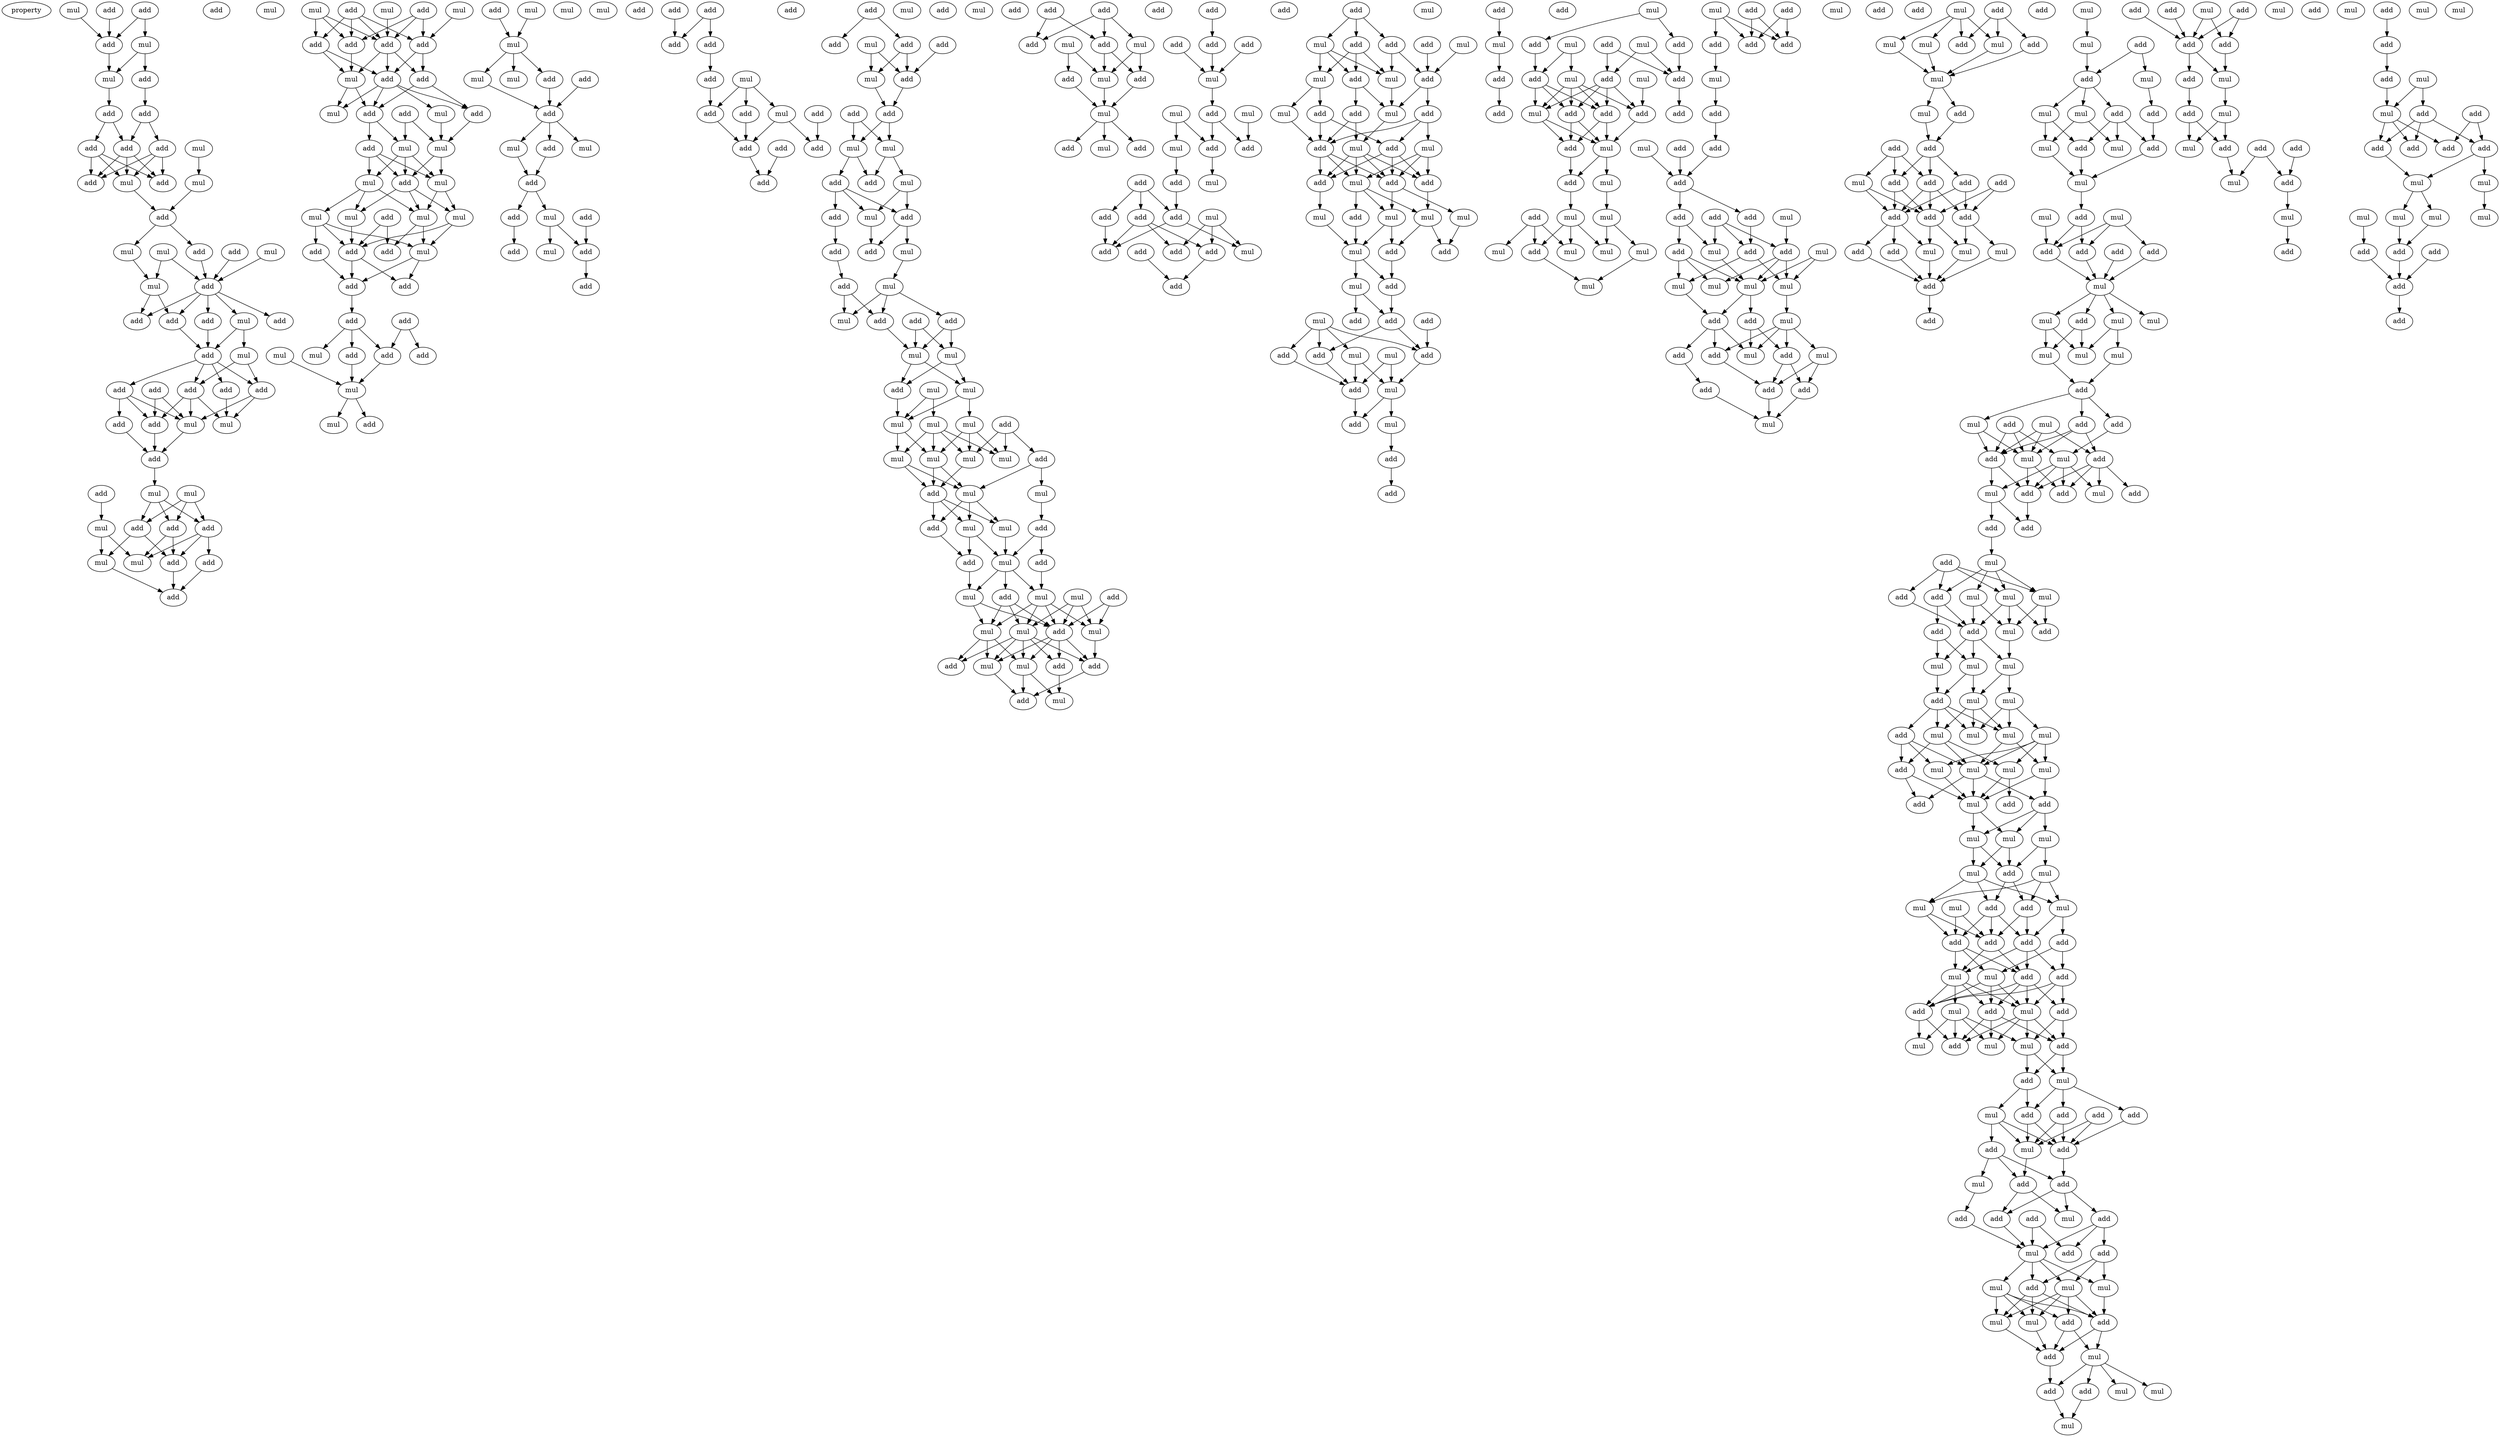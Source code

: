 digraph {
    node [fontcolor=black]
    property [mul=2,lf=1.7]
    0 [ label = add ];
    1 [ label = mul ];
    2 [ label = add ];
    3 [ label = add ];
    4 [ label = add ];
    5 [ label = mul ];
    6 [ label = add ];
    7 [ label = mul ];
    8 [ label = add ];
    9 [ label = add ];
    10 [ label = add ];
    11 [ label = add ];
    12 [ label = add ];
    13 [ label = mul ];
    14 [ label = mul ];
    15 [ label = add ];
    16 [ label = add ];
    17 [ label = mul ];
    18 [ label = mul ];
    19 [ label = add ];
    20 [ label = mul ];
    21 [ label = add ];
    22 [ label = add ];
    23 [ label = mul ];
    24 [ label = mul ];
    25 [ label = add ];
    26 [ label = mul ];
    27 [ label = add ];
    28 [ label = add ];
    29 [ label = add ];
    30 [ label = mul ];
    31 [ label = add ];
    32 [ label = mul ];
    33 [ label = add ];
    34 [ label = add ];
    35 [ label = add ];
    36 [ label = add ];
    37 [ label = add ];
    38 [ label = add ];
    39 [ label = add ];
    40 [ label = mul ];
    41 [ label = add ];
    42 [ label = mul ];
    43 [ label = add ];
    44 [ label = mul ];
    45 [ label = mul ];
    46 [ label = add ];
    47 [ label = add ];
    48 [ label = add ];
    49 [ label = add ];
    50 [ label = mul ];
    51 [ label = mul ];
    52 [ label = add ];
    53 [ label = add ];
    54 [ label = mul ];
    55 [ label = add ];
    56 [ label = add ];
    57 [ label = mul ];
    58 [ label = add ];
    59 [ label = mul ];
    60 [ label = mul ];
    61 [ label = add ];
    62 [ label = add ];
    63 [ label = add ];
    64 [ label = add ];
    65 [ label = add ];
    66 [ label = mul ];
    67 [ label = add ];
    68 [ label = mul ];
    69 [ label = add ];
    70 [ label = add ];
    71 [ label = add ];
    72 [ label = mul ];
    73 [ label = mul ];
    74 [ label = add ];
    75 [ label = mul ];
    76 [ label = mul ];
    77 [ label = add ];
    78 [ label = mul ];
    79 [ label = mul ];
    80 [ label = mul ];
    81 [ label = mul ];
    82 [ label = add ];
    83 [ label = mul ];
    84 [ label = add ];
    85 [ label = mul ];
    86 [ label = add ];
    87 [ label = add ];
    88 [ label = add ];
    89 [ label = add ];
    90 [ label = add ];
    91 [ label = add ];
    92 [ label = add ];
    93 [ label = mul ];
    94 [ label = add ];
    95 [ label = mul ];
    96 [ label = add ];
    97 [ label = mul ];
    98 [ label = mul ];
    99 [ label = add ];
    100 [ label = add ];
    101 [ label = mul ];
    102 [ label = mul ];
    103 [ label = mul ];
    104 [ label = add ];
    105 [ label = mul ];
    106 [ label = mul ];
    107 [ label = add ];
    108 [ label = add ];
    109 [ label = mul ];
    110 [ label = add ];
    111 [ label = mul ];
    112 [ label = add ];
    113 [ label = mul ];
    114 [ label = add ];
    115 [ label = add ];
    116 [ label = add ];
    117 [ label = mul ];
    118 [ label = mul ];
    119 [ label = add ];
    120 [ label = add ];
    121 [ label = add ];
    122 [ label = add ];
    123 [ label = add ];
    124 [ label = add ];
    125 [ label = add ];
    126 [ label = add ];
    127 [ label = add ];
    128 [ label = mul ];
    129 [ label = mul ];
    130 [ label = add ];
    131 [ label = add ];
    132 [ label = add ];
    133 [ label = add ];
    134 [ label = add ];
    135 [ label = add ];
    136 [ label = add ];
    137 [ label = add ];
    138 [ label = add ];
    139 [ label = mul ];
    140 [ label = add ];
    141 [ label = add ];
    142 [ label = mul ];
    143 [ label = add ];
    144 [ label = add ];
    145 [ label = add ];
    146 [ label = mul ];
    147 [ label = mul ];
    148 [ label = add ];
    149 [ label = add ];
    150 [ label = mul ];
    151 [ label = add ];
    152 [ label = mul ];
    153 [ label = add ];
    154 [ label = mul ];
    155 [ label = add ];
    156 [ label = add ];
    157 [ label = add ];
    158 [ label = mul ];
    159 [ label = add ];
    160 [ label = add ];
    161 [ label = mul ];
    162 [ label = add ];
    163 [ label = mul ];
    164 [ label = mul ];
    165 [ label = mul ];
    166 [ label = add ];
    167 [ label = add ];
    168 [ label = mul ];
    169 [ label = mul ];
    170 [ label = mul ];
    171 [ label = mul ];
    172 [ label = add ];
    173 [ label = mul ];
    174 [ label = mul ];
    175 [ label = add ];
    176 [ label = mul ];
    177 [ label = mul ];
    178 [ label = mul ];
    179 [ label = mul ];
    180 [ label = mul ];
    181 [ label = add ];
    182 [ label = mul ];
    183 [ label = add ];
    184 [ label = mul ];
    185 [ label = add ];
    186 [ label = add ];
    187 [ label = add ];
    188 [ label = mul ];
    189 [ label = add ];
    190 [ label = mul ];
    191 [ label = mul ];
    192 [ label = mul ];
    193 [ label = add ];
    194 [ label = mul ];
    195 [ label = mul ];
    196 [ label = mul ];
    197 [ label = add ];
    198 [ label = mul ];
    199 [ label = add ];
    200 [ label = add ];
    201 [ label = add ];
    202 [ label = mul ];
    203 [ label = add ];
    204 [ label = mul ];
    205 [ label = mul ];
    206 [ label = add ];
    207 [ label = add ];
    208 [ label = add ];
    209 [ label = add ];
    210 [ label = mul ];
    211 [ label = add ];
    212 [ label = mul ];
    213 [ label = add ];
    214 [ label = mul ];
    215 [ label = add ];
    216 [ label = mul ];
    217 [ label = add ];
    218 [ label = add ];
    219 [ label = mul ];
    220 [ label = add ];
    221 [ label = add ];
    222 [ label = add ];
    223 [ label = add ];
    224 [ label = add ];
    225 [ label = mul ];
    226 [ label = mul ];
    227 [ label = mul ];
    228 [ label = add ];
    229 [ label = add ];
    230 [ label = add ];
    231 [ label = add ];
    232 [ label = mul ];
    233 [ label = add ];
    234 [ label = add ];
    235 [ label = mul ];
    236 [ label = add ];
    237 [ label = mul ];
    238 [ label = add ];
    239 [ label = add ];
    240 [ label = add ];
    241 [ label = add ];
    242 [ label = add ];
    243 [ label = mul ];
    244 [ label = add ];
    245 [ label = add ];
    246 [ label = add ];
    247 [ label = mul ];
    248 [ label = mul ];
    249 [ label = add ];
    250 [ label = add ];
    251 [ label = add ];
    252 [ label = add ];
    253 [ label = add ];
    254 [ label = mul ];
    255 [ label = mul ];
    256 [ label = mul ];
    257 [ label = mul ];
    258 [ label = add ];
    259 [ label = add ];
    260 [ label = add ];
    261 [ label = mul ];
    262 [ label = add ];
    263 [ label = mul ];
    264 [ label = add ];
    265 [ label = mul ];
    266 [ label = add ];
    267 [ label = add ];
    268 [ label = add ];
    269 [ label = mul ];
    270 [ label = mul ];
    271 [ label = mul ];
    272 [ label = add ];
    273 [ label = mul ];
    274 [ label = mul ];
    275 [ label = add ];
    276 [ label = add ];
    277 [ label = add ];
    278 [ label = mul ];
    279 [ label = add ];
    280 [ label = add ];
    281 [ label = mul ];
    282 [ label = add ];
    283 [ label = mul ];
    284 [ label = add ];
    285 [ label = add ];
    286 [ label = add ];
    287 [ label = mul ];
    288 [ label = add ];
    289 [ label = mul ];
    290 [ label = add ];
    291 [ label = mul ];
    292 [ label = mul ];
    293 [ label = add ];
    294 [ label = add ];
    295 [ label = add ];
    296 [ label = mul ];
    297 [ label = add ];
    298 [ label = add ];
    299 [ label = add ];
    300 [ label = mul ];
    301 [ label = mul ];
    302 [ label = add ];
    303 [ label = mul ];
    304 [ label = add ];
    305 [ label = add ];
    306 [ label = mul ];
    307 [ label = add ];
    308 [ label = add ];
    309 [ label = add ];
    310 [ label = mul ];
    311 [ label = add ];
    312 [ label = add ];
    313 [ label = add ];
    314 [ label = add ];
    315 [ label = mul ];
    316 [ label = mul ];
    317 [ label = add ];
    318 [ label = add ];
    319 [ label = mul ];
    320 [ label = add ];
    321 [ label = mul ];
    322 [ label = mul ];
    323 [ label = mul ];
    324 [ label = mul ];
    325 [ label = mul ];
    326 [ label = add ];
    327 [ label = mul ];
    328 [ label = mul ];
    329 [ label = add ];
    330 [ label = mul ];
    331 [ label = add ];
    332 [ label = add ];
    333 [ label = add ];
    334 [ label = add ];
    335 [ label = mul ];
    336 [ label = add ];
    337 [ label = mul ];
    338 [ label = mul ];
    339 [ label = add ];
    340 [ label = add ];
    341 [ label = add ];
    342 [ label = add ];
    343 [ label = mul ];
    344 [ label = add ];
    345 [ label = add ];
    346 [ label = mul ];
    347 [ label = mul ];
    348 [ label = add ];
    349 [ label = add ];
    350 [ label = add ];
    351 [ label = mul ];
    352 [ label = mul ];
    353 [ label = mul ];
    354 [ label = mul ];
    355 [ label = add ];
    356 [ label = add ];
    357 [ label = mul ];
    358 [ label = add ];
    359 [ label = add ];
    360 [ label = mul ];
    361 [ label = add ];
    362 [ label = mul ];
    363 [ label = add ];
    364 [ label = add ];
    365 [ label = add ];
    366 [ label = mul ];
    367 [ label = add ];
    368 [ label = add ];
    369 [ label = add ];
    370 [ label = mul ];
    371 [ label = mul ];
    372 [ label = add ];
    373 [ label = mul ];
    374 [ label = add ];
    375 [ label = mul ];
    376 [ label = mul ];
    377 [ label = add ];
    378 [ label = mul ];
    379 [ label = add ];
    380 [ label = add ];
    381 [ label = add ];
    382 [ label = add ];
    383 [ label = add ];
    384 [ label = add ];
    385 [ label = add ];
    386 [ label = mul ];
    387 [ label = add ];
    388 [ label = add ];
    389 [ label = add ];
    390 [ label = add ];
    391 [ label = mul ];
    392 [ label = mul ];
    393 [ label = add ];
    394 [ label = mul ];
    395 [ label = add ];
    396 [ label = add ];
    397 [ label = mul ];
    398 [ label = mul ];
    399 [ label = add ];
    400 [ label = add ];
    401 [ label = mul ];
    402 [ label = mul ];
    403 [ label = add ];
    404 [ label = mul ];
    405 [ label = add ];
    406 [ label = mul ];
    407 [ label = add ];
    408 [ label = mul ];
    409 [ label = add ];
    410 [ label = mul ];
    411 [ label = add ];
    412 [ label = mul ];
    413 [ label = mul ];
    414 [ label = add ];
    415 [ label = add ];
    416 [ label = add ];
    417 [ label = add ];
    418 [ label = mul ];
    419 [ label = mul ];
    420 [ label = mul ];
    421 [ label = add ];
    422 [ label = mul ];
    423 [ label = mul ];
    424 [ label = mul ];
    425 [ label = mul ];
    426 [ label = add ];
    427 [ label = add ];
    428 [ label = add ];
    429 [ label = mul ];
    430 [ label = add ];
    431 [ label = mul ];
    432 [ label = add ];
    433 [ label = mul ];
    434 [ label = mul ];
    435 [ label = add ];
    436 [ label = add ];
    437 [ label = add ];
    438 [ label = mul ];
    439 [ label = add ];
    440 [ label = mul ];
    441 [ label = add ];
    442 [ label = add ];
    443 [ label = mul ];
    444 [ label = add ];
    445 [ label = mul ];
    446 [ label = add ];
    447 [ label = add ];
    448 [ label = mul ];
    449 [ label = mul ];
    450 [ label = add ];
    451 [ label = add ];
    452 [ label = mul ];
    453 [ label = add ];
    454 [ label = mul ];
    455 [ label = mul ];
    456 [ label = mul ];
    457 [ label = mul ];
    458 [ label = mul ];
    459 [ label = add ];
    460 [ label = mul ];
    461 [ label = mul ];
    462 [ label = add ];
    463 [ label = mul ];
    464 [ label = mul ];
    465 [ label = mul ];
    466 [ label = mul ];
    467 [ label = mul ];
    468 [ label = mul ];
    469 [ label = add ];
    470 [ label = add ];
    471 [ label = mul ];
    472 [ label = add ];
    473 [ label = add ];
    474 [ label = mul ];
    475 [ label = mul ];
    476 [ label = mul ];
    477 [ label = mul ];
    478 [ label = mul ];
    479 [ label = add ];
    480 [ label = add ];
    481 [ label = add ];
    482 [ label = mul ];
    483 [ label = mul ];
    484 [ label = mul ];
    485 [ label = add ];
    486 [ label = add ];
    487 [ label = add ];
    488 [ label = add ];
    489 [ label = add ];
    490 [ label = mul ];
    491 [ label = mul ];
    492 [ label = add ];
    493 [ label = add ];
    494 [ label = mul ];
    495 [ label = add ];
    496 [ label = add ];
    497 [ label = mul ];
    498 [ label = add ];
    499 [ label = mul ];
    500 [ label = mul ];
    501 [ label = mul ];
    502 [ label = add ];
    503 [ label = add ];
    504 [ label = mul ];
    505 [ label = add ];
    506 [ label = add ];
    507 [ label = add ];
    508 [ label = mul ];
    509 [ label = add ];
    510 [ label = add ];
    511 [ label = mul ];
    512 [ label = add ];
    513 [ label = add ];
    514 [ label = mul ];
    515 [ label = add ];
    516 [ label = mul ];
    517 [ label = add ];
    518 [ label = add ];
    519 [ label = add ];
    520 [ label = add ];
    521 [ label = add ];
    522 [ label = add ];
    523 [ label = mul ];
    524 [ label = mul ];
    525 [ label = mul ];
    526 [ label = add ];
    527 [ label = mul ];
    528 [ label = mul ];
    529 [ label = add ];
    530 [ label = add ];
    531 [ label = mul ];
    532 [ label = mul ];
    533 [ label = add ];
    534 [ label = add ];
    535 [ label = mul ];
    536 [ label = add ];
    537 [ label = mul ];
    538 [ label = mul ];
    539 [ label = add ];
    540 [ label = mul ];
    541 [ label = mul ];
    542 [ label = add ];
    543 [ label = add ];
    544 [ label = add ];
    545 [ label = add ];
    546 [ label = mul ];
    547 [ label = add ];
    548 [ label = add ];
    549 [ label = mul ];
    550 [ label = add ];
    551 [ label = add ];
    552 [ label = mul ];
    553 [ label = add ];
    554 [ label = add ];
    555 [ label = mul ];
    556 [ label = mul ];
    557 [ label = add ];
    558 [ label = add ];
    559 [ label = mul ];
    560 [ label = add ];
    561 [ label = mul ];
    562 [ label = add ];
    563 [ label = add ];
    564 [ label = mul ];
    565 [ label = add ];
    566 [ label = add ];
    567 [ label = mul ];
    568 [ label = add ];
    569 [ label = add ];
    570 [ label = add ];
    571 [ label = add ];
    572 [ label = mul ];
    573 [ label = mul ];
    574 [ label = mul ];
    575 [ label = mul ];
    576 [ label = mul ];
    577 [ label = mul ];
    578 [ label = add ];
    579 [ label = add ];
    580 [ label = add ];
    581 [ label = add ];
    582 [ label = add ];
    583 [ label = mul ];
    0 -> 4 [ name = 0 ];
    1 -> 4 [ name = 1 ];
    3 -> 4 [ name = 2 ];
    3 -> 5 [ name = 3 ];
    4 -> 7 [ name = 4 ];
    5 -> 6 [ name = 5 ];
    5 -> 7 [ name = 6 ];
    6 -> 8 [ name = 7 ];
    7 -> 9 [ name = 8 ];
    8 -> 10 [ name = 9 ];
    8 -> 12 [ name = 10 ];
    9 -> 11 [ name = 11 ];
    9 -> 12 [ name = 12 ];
    10 -> 14 [ name = 13 ];
    10 -> 15 [ name = 14 ];
    10 -> 16 [ name = 15 ];
    11 -> 14 [ name = 16 ];
    11 -> 15 [ name = 17 ];
    11 -> 16 [ name = 18 ];
    12 -> 14 [ name = 19 ];
    12 -> 15 [ name = 20 ];
    12 -> 16 [ name = 21 ];
    13 -> 17 [ name = 22 ];
    14 -> 19 [ name = 23 ];
    17 -> 19 [ name = 24 ];
    19 -> 22 [ name = 25 ];
    19 -> 24 [ name = 26 ];
    20 -> 25 [ name = 27 ];
    20 -> 26 [ name = 28 ];
    21 -> 25 [ name = 29 ];
    22 -> 25 [ name = 30 ];
    23 -> 25 [ name = 31 ];
    24 -> 26 [ name = 32 ];
    25 -> 27 [ name = 33 ];
    25 -> 28 [ name = 34 ];
    25 -> 29 [ name = 35 ];
    25 -> 30 [ name = 36 ];
    25 -> 31 [ name = 37 ];
    26 -> 27 [ name = 38 ];
    26 -> 31 [ name = 39 ];
    27 -> 33 [ name = 40 ];
    29 -> 33 [ name = 41 ];
    30 -> 32 [ name = 42 ];
    30 -> 33 [ name = 43 ];
    32 -> 35 [ name = 44 ];
    32 -> 36 [ name = 45 ];
    33 -> 34 [ name = 46 ];
    33 -> 35 [ name = 47 ];
    33 -> 36 [ name = 48 ];
    33 -> 37 [ name = 49 ];
    34 -> 39 [ name = 50 ];
    34 -> 41 [ name = 51 ];
    34 -> 42 [ name = 52 ];
    35 -> 40 [ name = 53 ];
    35 -> 41 [ name = 54 ];
    35 -> 42 [ name = 55 ];
    36 -> 40 [ name = 56 ];
    36 -> 42 [ name = 57 ];
    37 -> 40 [ name = 58 ];
    38 -> 41 [ name = 59 ];
    38 -> 42 [ name = 60 ];
    39 -> 43 [ name = 61 ];
    41 -> 43 [ name = 62 ];
    42 -> 43 [ name = 63 ];
    43 -> 44 [ name = 64 ];
    44 -> 47 [ name = 65 ];
    44 -> 48 [ name = 66 ];
    44 -> 49 [ name = 67 ];
    45 -> 47 [ name = 68 ];
    45 -> 48 [ name = 69 ];
    45 -> 49 [ name = 70 ];
    46 -> 50 [ name = 71 ];
    47 -> 52 [ name = 72 ];
    47 -> 53 [ name = 73 ];
    47 -> 54 [ name = 74 ];
    48 -> 52 [ name = 75 ];
    48 -> 54 [ name = 76 ];
    49 -> 51 [ name = 77 ];
    49 -> 52 [ name = 78 ];
    50 -> 51 [ name = 79 ];
    50 -> 54 [ name = 80 ];
    51 -> 55 [ name = 81 ];
    52 -> 55 [ name = 82 ];
    53 -> 55 [ name = 83 ];
    56 -> 61 [ name = 84 ];
    56 -> 62 [ name = 85 ];
    56 -> 63 [ name = 86 ];
    56 -> 64 [ name = 87 ];
    57 -> 64 [ name = 88 ];
    58 -> 62 [ name = 89 ];
    58 -> 63 [ name = 90 ];
    58 -> 64 [ name = 91 ];
    59 -> 62 [ name = 92 ];
    60 -> 61 [ name = 93 ];
    60 -> 63 [ name = 94 ];
    60 -> 64 [ name = 95 ];
    61 -> 65 [ name = 96 ];
    61 -> 66 [ name = 97 ];
    62 -> 65 [ name = 98 ];
    62 -> 67 [ name = 99 ];
    63 -> 66 [ name = 100 ];
    64 -> 65 [ name = 101 ];
    64 -> 66 [ name = 102 ];
    64 -> 67 [ name = 103 ];
    65 -> 68 [ name = 104 ];
    65 -> 69 [ name = 105 ];
    65 -> 70 [ name = 106 ];
    65 -> 72 [ name = 107 ];
    66 -> 69 [ name = 108 ];
    66 -> 72 [ name = 109 ];
    67 -> 69 [ name = 110 ];
    67 -> 70 [ name = 111 ];
    68 -> 73 [ name = 112 ];
    69 -> 74 [ name = 113 ];
    69 -> 75 [ name = 114 ];
    70 -> 73 [ name = 115 ];
    71 -> 73 [ name = 116 ];
    71 -> 75 [ name = 117 ];
    73 -> 77 [ name = 118 ];
    73 -> 78 [ name = 119 ];
    74 -> 76 [ name = 120 ];
    74 -> 77 [ name = 121 ];
    74 -> 78 [ name = 122 ];
    75 -> 76 [ name = 123 ];
    75 -> 77 [ name = 124 ];
    75 -> 78 [ name = 125 ];
    76 -> 79 [ name = 126 ];
    76 -> 80 [ name = 127 ];
    76 -> 81 [ name = 128 ];
    77 -> 79 [ name = 129 ];
    77 -> 81 [ name = 130 ];
    77 -> 83 [ name = 131 ];
    78 -> 79 [ name = 132 ];
    78 -> 83 [ name = 133 ];
    79 -> 85 [ name = 134 ];
    79 -> 87 [ name = 135 ];
    80 -> 84 [ name = 136 ];
    80 -> 85 [ name = 137 ];
    80 -> 86 [ name = 138 ];
    81 -> 84 [ name = 139 ];
    82 -> 84 [ name = 140 ];
    82 -> 87 [ name = 141 ];
    83 -> 84 [ name = 142 ];
    83 -> 85 [ name = 143 ];
    84 -> 88 [ name = 144 ];
    84 -> 89 [ name = 145 ];
    85 -> 88 [ name = 146 ];
    85 -> 89 [ name = 147 ];
    86 -> 88 [ name = 148 ];
    88 -> 91 [ name = 149 ];
    90 -> 92 [ name = 150 ];
    90 -> 94 [ name = 151 ];
    91 -> 94 [ name = 152 ];
    91 -> 95 [ name = 153 ];
    91 -> 96 [ name = 154 ];
    93 -> 97 [ name = 155 ];
    94 -> 97 [ name = 156 ];
    96 -> 97 [ name = 157 ];
    97 -> 98 [ name = 158 ];
    97 -> 100 [ name = 159 ];
    99 -> 102 [ name = 160 ];
    101 -> 102 [ name = 161 ];
    102 -> 103 [ name = 162 ];
    102 -> 106 [ name = 163 ];
    102 -> 107 [ name = 164 ];
    103 -> 108 [ name = 165 ];
    104 -> 108 [ name = 166 ];
    107 -> 108 [ name = 167 ];
    108 -> 111 [ name = 168 ];
    108 -> 112 [ name = 169 ];
    108 -> 113 [ name = 170 ];
    111 -> 114 [ name = 171 ];
    112 -> 114 [ name = 172 ];
    114 -> 115 [ name = 173 ];
    114 -> 117 [ name = 174 ];
    115 -> 119 [ name = 175 ];
    116 -> 120 [ name = 176 ];
    117 -> 118 [ name = 177 ];
    117 -> 120 [ name = 178 ];
    120 -> 121 [ name = 179 ];
    122 -> 124 [ name = 180 ];
    123 -> 124 [ name = 181 ];
    123 -> 125 [ name = 182 ];
    125 -> 127 [ name = 183 ];
    127 -> 132 [ name = 184 ];
    128 -> 129 [ name = 185 ];
    128 -> 131 [ name = 186 ];
    128 -> 132 [ name = 187 ];
    129 -> 134 [ name = 188 ];
    129 -> 135 [ name = 189 ];
    130 -> 134 [ name = 190 ];
    131 -> 135 [ name = 191 ];
    132 -> 135 [ name = 192 ];
    133 -> 136 [ name = 193 ];
    135 -> 136 [ name = 194 ];
    137 -> 140 [ name = 195 ];
    137 -> 141 [ name = 196 ];
    138 -> 143 [ name = 197 ];
    139 -> 142 [ name = 198 ];
    139 -> 143 [ name = 199 ];
    141 -> 142 [ name = 200 ];
    141 -> 143 [ name = 201 ];
    142 -> 144 [ name = 202 ];
    143 -> 144 [ name = 203 ];
    144 -> 146 [ name = 204 ];
    144 -> 147 [ name = 205 ];
    145 -> 146 [ name = 206 ];
    145 -> 147 [ name = 207 ];
    146 -> 148 [ name = 208 ];
    146 -> 149 [ name = 209 ];
    147 -> 149 [ name = 210 ];
    147 -> 150 [ name = 211 ];
    148 -> 151 [ name = 212 ];
    148 -> 152 [ name = 213 ];
    148 -> 153 [ name = 214 ];
    150 -> 152 [ name = 215 ];
    150 -> 153 [ name = 216 ];
    151 -> 155 [ name = 217 ];
    152 -> 156 [ name = 218 ];
    153 -> 154 [ name = 219 ];
    153 -> 156 [ name = 220 ];
    154 -> 158 [ name = 221 ];
    155 -> 157 [ name = 222 ];
    157 -> 159 [ name = 223 ];
    157 -> 163 [ name = 224 ];
    158 -> 159 [ name = 225 ];
    158 -> 160 [ name = 226 ];
    158 -> 163 [ name = 227 ];
    159 -> 164 [ name = 228 ];
    160 -> 164 [ name = 229 ];
    160 -> 165 [ name = 230 ];
    162 -> 164 [ name = 231 ];
    162 -> 165 [ name = 232 ];
    164 -> 166 [ name = 233 ];
    164 -> 168 [ name = 234 ];
    165 -> 166 [ name = 235 ];
    165 -> 168 [ name = 236 ];
    166 -> 170 [ name = 237 ];
    168 -> 170 [ name = 238 ];
    168 -> 171 [ name = 239 ];
    169 -> 170 [ name = 240 ];
    169 -> 173 [ name = 241 ];
    170 -> 174 [ name = 242 ];
    170 -> 177 [ name = 243 ];
    171 -> 176 [ name = 244 ];
    171 -> 177 [ name = 245 ];
    171 -> 178 [ name = 246 ];
    172 -> 175 [ name = 247 ];
    172 -> 176 [ name = 248 ];
    172 -> 178 [ name = 249 ];
    173 -> 174 [ name = 250 ];
    173 -> 176 [ name = 251 ];
    173 -> 177 [ name = 252 ];
    173 -> 178 [ name = 253 ];
    174 -> 180 [ name = 254 ];
    174 -> 181 [ name = 255 ];
    175 -> 179 [ name = 256 ];
    175 -> 180 [ name = 257 ];
    177 -> 180 [ name = 258 ];
    177 -> 181 [ name = 259 ];
    178 -> 181 [ name = 260 ];
    179 -> 185 [ name = 261 ];
    180 -> 182 [ name = 262 ];
    180 -> 183 [ name = 263 ];
    180 -> 184 [ name = 264 ];
    181 -> 182 [ name = 265 ];
    181 -> 183 [ name = 266 ];
    181 -> 184 [ name = 267 ];
    182 -> 188 [ name = 268 ];
    183 -> 186 [ name = 269 ];
    184 -> 186 [ name = 270 ];
    184 -> 188 [ name = 271 ];
    185 -> 187 [ name = 272 ];
    185 -> 188 [ name = 273 ];
    186 -> 190 [ name = 274 ];
    187 -> 191 [ name = 275 ];
    188 -> 189 [ name = 276 ];
    188 -> 190 [ name = 277 ];
    188 -> 191 [ name = 278 ];
    189 -> 195 [ name = 279 ];
    189 -> 196 [ name = 280 ];
    189 -> 197 [ name = 281 ];
    190 -> 195 [ name = 282 ];
    190 -> 197 [ name = 283 ];
    191 -> 194 [ name = 284 ];
    191 -> 195 [ name = 285 ];
    191 -> 196 [ name = 286 ];
    191 -> 197 [ name = 287 ];
    192 -> 194 [ name = 288 ];
    192 -> 196 [ name = 289 ];
    192 -> 197 [ name = 290 ];
    193 -> 194 [ name = 291 ];
    193 -> 197 [ name = 292 ];
    194 -> 201 [ name = 293 ];
    195 -> 198 [ name = 294 ];
    195 -> 200 [ name = 295 ];
    195 -> 202 [ name = 296 ];
    196 -> 198 [ name = 297 ];
    196 -> 199 [ name = 298 ];
    196 -> 200 [ name = 299 ];
    196 -> 201 [ name = 300 ];
    196 -> 202 [ name = 301 ];
    197 -> 198 [ name = 302 ];
    197 -> 199 [ name = 303 ];
    197 -> 201 [ name = 304 ];
    197 -> 202 [ name = 305 ];
    198 -> 203 [ name = 306 ];
    199 -> 205 [ name = 307 ];
    201 -> 203 [ name = 308 ];
    202 -> 203 [ name = 309 ];
    202 -> 205 [ name = 310 ];
    207 -> 209 [ name = 311 ];
    207 -> 211 [ name = 312 ];
    208 -> 209 [ name = 313 ];
    208 -> 210 [ name = 314 ];
    208 -> 211 [ name = 315 ];
    210 -> 214 [ name = 316 ];
    210 -> 215 [ name = 317 ];
    211 -> 214 [ name = 318 ];
    211 -> 215 [ name = 319 ];
    212 -> 213 [ name = 320 ];
    212 -> 214 [ name = 321 ];
    213 -> 216 [ name = 322 ];
    214 -> 216 [ name = 323 ];
    215 -> 216 [ name = 324 ];
    216 -> 218 [ name = 325 ];
    216 -> 219 [ name = 326 ];
    216 -> 220 [ name = 327 ];
    221 -> 223 [ name = 328 ];
    222 -> 225 [ name = 329 ];
    223 -> 225 [ name = 330 ];
    224 -> 225 [ name = 331 ];
    225 -> 228 [ name = 332 ];
    226 -> 231 [ name = 333 ];
    227 -> 230 [ name = 334 ];
    227 -> 232 [ name = 335 ];
    228 -> 230 [ name = 336 ];
    228 -> 231 [ name = 337 ];
    230 -> 235 [ name = 338 ];
    232 -> 233 [ name = 339 ];
    233 -> 236 [ name = 340 ];
    234 -> 236 [ name = 341 ];
    234 -> 238 [ name = 342 ];
    234 -> 239 [ name = 343 ];
    236 -> 242 [ name = 344 ];
    236 -> 243 [ name = 345 ];
    237 -> 240 [ name = 346 ];
    237 -> 243 [ name = 347 ];
    237 -> 244 [ name = 348 ];
    238 -> 240 [ name = 349 ];
    238 -> 242 [ name = 350 ];
    238 -> 244 [ name = 351 ];
    239 -> 242 [ name = 352 ];
    241 -> 245 [ name = 353 ];
    244 -> 245 [ name = 354 ];
    246 -> 248 [ name = 355 ];
    246 -> 249 [ name = 356 ];
    246 -> 251 [ name = 357 ];
    247 -> 252 [ name = 358 ];
    248 -> 253 [ name = 359 ];
    248 -> 254 [ name = 360 ];
    248 -> 255 [ name = 361 ];
    249 -> 253 [ name = 362 ];
    249 -> 254 [ name = 363 ];
    249 -> 255 [ name = 364 ];
    250 -> 252 [ name = 365 ];
    251 -> 252 [ name = 366 ];
    251 -> 254 [ name = 367 ];
    252 -> 257 [ name = 368 ];
    252 -> 260 [ name = 369 ];
    253 -> 257 [ name = 370 ];
    253 -> 259 [ name = 371 ];
    254 -> 257 [ name = 372 ];
    255 -> 256 [ name = 373 ];
    255 -> 258 [ name = 374 ];
    256 -> 262 [ name = 375 ];
    257 -> 261 [ name = 376 ];
    258 -> 262 [ name = 377 ];
    258 -> 264 [ name = 378 ];
    259 -> 261 [ name = 379 ];
    259 -> 262 [ name = 380 ];
    260 -> 262 [ name = 381 ];
    260 -> 263 [ name = 382 ];
    260 -> 264 [ name = 383 ];
    261 -> 265 [ name = 384 ];
    261 -> 266 [ name = 385 ];
    261 -> 267 [ name = 386 ];
    261 -> 268 [ name = 387 ];
    262 -> 265 [ name = 388 ];
    262 -> 266 [ name = 389 ];
    262 -> 268 [ name = 390 ];
    263 -> 265 [ name = 391 ];
    263 -> 267 [ name = 392 ];
    263 -> 268 [ name = 393 ];
    264 -> 266 [ name = 394 ];
    264 -> 267 [ name = 395 ];
    264 -> 268 [ name = 396 ];
    265 -> 269 [ name = 397 ];
    265 -> 272 [ name = 398 ];
    265 -> 273 [ name = 399 ];
    266 -> 270 [ name = 400 ];
    267 -> 273 [ name = 401 ];
    268 -> 269 [ name = 402 ];
    268 -> 271 [ name = 403 ];
    269 -> 274 [ name = 404 ];
    269 -> 276 [ name = 405 ];
    270 -> 274 [ name = 406 ];
    271 -> 275 [ name = 407 ];
    272 -> 274 [ name = 408 ];
    273 -> 275 [ name = 409 ];
    273 -> 276 [ name = 410 ];
    274 -> 277 [ name = 411 ];
    274 -> 278 [ name = 412 ];
    276 -> 277 [ name = 413 ];
    277 -> 280 [ name = 414 ];
    278 -> 280 [ name = 415 ];
    278 -> 282 [ name = 416 ];
    279 -> 286 [ name = 417 ];
    280 -> 285 [ name = 418 ];
    280 -> 286 [ name = 419 ];
    281 -> 283 [ name = 420 ];
    281 -> 284 [ name = 421 ];
    281 -> 285 [ name = 422 ];
    281 -> 286 [ name = 423 ];
    283 -> 288 [ name = 424 ];
    283 -> 289 [ name = 425 ];
    284 -> 288 [ name = 426 ];
    285 -> 288 [ name = 427 ];
    286 -> 289 [ name = 428 ];
    287 -> 288 [ name = 429 ];
    287 -> 289 [ name = 430 ];
    288 -> 290 [ name = 431 ];
    289 -> 290 [ name = 432 ];
    289 -> 291 [ name = 433 ];
    291 -> 293 [ name = 434 ];
    293 -> 294 [ name = 435 ];
    295 -> 296 [ name = 436 ];
    296 -> 297 [ name = 437 ];
    297 -> 298 [ name = 438 ];
    300 -> 302 [ name = 439 ];
    300 -> 304 [ name = 440 ];
    301 -> 307 [ name = 441 ];
    301 -> 310 [ name = 442 ];
    302 -> 308 [ name = 443 ];
    303 -> 308 [ name = 444 ];
    303 -> 309 [ name = 445 ];
    304 -> 307 [ name = 446 ];
    305 -> 308 [ name = 447 ];
    305 -> 309 [ name = 448 ];
    306 -> 312 [ name = 449 ];
    307 -> 311 [ name = 450 ];
    307 -> 314 [ name = 451 ];
    307 -> 315 [ name = 452 ];
    308 -> 313 [ name = 453 ];
    309 -> 311 [ name = 454 ];
    309 -> 312 [ name = 455 ];
    309 -> 314 [ name = 456 ];
    309 -> 315 [ name = 457 ];
    310 -> 311 [ name = 458 ];
    310 -> 312 [ name = 459 ];
    310 -> 314 [ name = 460 ];
    310 -> 315 [ name = 461 ];
    311 -> 316 [ name = 462 ];
    311 -> 317 [ name = 463 ];
    312 -> 316 [ name = 464 ];
    314 -> 316 [ name = 465 ];
    314 -> 317 [ name = 466 ];
    315 -> 316 [ name = 467 ];
    315 -> 317 [ name = 468 ];
    316 -> 318 [ name = 469 ];
    316 -> 319 [ name = 470 ];
    317 -> 318 [ name = 471 ];
    318 -> 322 [ name = 472 ];
    319 -> 321 [ name = 473 ];
    320 -> 324 [ name = 474 ];
    320 -> 325 [ name = 475 ];
    320 -> 326 [ name = 476 ];
    321 -> 323 [ name = 477 ];
    321 -> 327 [ name = 478 ];
    322 -> 323 [ name = 479 ];
    322 -> 324 [ name = 480 ];
    322 -> 326 [ name = 481 ];
    326 -> 328 [ name = 482 ];
    327 -> 328 [ name = 483 ];
    329 -> 332 [ name = 484 ];
    329 -> 334 [ name = 485 ];
    330 -> 332 [ name = 486 ];
    330 -> 333 [ name = 487 ];
    330 -> 334 [ name = 488 ];
    331 -> 332 [ name = 489 ];
    331 -> 334 [ name = 490 ];
    333 -> 335 [ name = 491 ];
    335 -> 336 [ name = 492 ];
    336 -> 340 [ name = 493 ];
    337 -> 341 [ name = 494 ];
    339 -> 341 [ name = 495 ];
    340 -> 341 [ name = 496 ];
    341 -> 342 [ name = 497 ];
    341 -> 345 [ name = 498 ];
    342 -> 349 [ name = 499 ];
    343 -> 348 [ name = 500 ];
    344 -> 347 [ name = 501 ];
    344 -> 348 [ name = 502 ];
    344 -> 349 [ name = 503 ];
    345 -> 347 [ name = 504 ];
    345 -> 350 [ name = 505 ];
    346 -> 352 [ name = 506 ];
    346 -> 353 [ name = 507 ];
    347 -> 353 [ name = 508 ];
    348 -> 352 [ name = 509 ];
    348 -> 353 [ name = 510 ];
    348 -> 354 [ name = 511 ];
    349 -> 351 [ name = 512 ];
    349 -> 352 [ name = 513 ];
    350 -> 351 [ name = 514 ];
    350 -> 353 [ name = 515 ];
    350 -> 354 [ name = 516 ];
    351 -> 356 [ name = 517 ];
    352 -> 357 [ name = 518 ];
    353 -> 355 [ name = 519 ];
    353 -> 356 [ name = 520 ];
    355 -> 359 [ name = 521 ];
    355 -> 360 [ name = 522 ];
    356 -> 358 [ name = 523 ];
    356 -> 360 [ name = 524 ];
    356 -> 361 [ name = 525 ];
    357 -> 358 [ name = 526 ];
    357 -> 359 [ name = 527 ];
    357 -> 360 [ name = 528 ];
    357 -> 362 [ name = 529 ];
    358 -> 363 [ name = 530 ];
    359 -> 363 [ name = 531 ];
    359 -> 364 [ name = 532 ];
    361 -> 365 [ name = 533 ];
    362 -> 363 [ name = 534 ];
    362 -> 364 [ name = 535 ];
    363 -> 366 [ name = 536 ];
    364 -> 366 [ name = 537 ];
    365 -> 366 [ name = 538 ];
    369 -> 372 [ name = 539 ];
    369 -> 373 [ name = 540 ];
    369 -> 374 [ name = 541 ];
    370 -> 371 [ name = 542 ];
    370 -> 373 [ name = 543 ];
    370 -> 374 [ name = 544 ];
    370 -> 375 [ name = 545 ];
    371 -> 376 [ name = 546 ];
    372 -> 376 [ name = 547 ];
    373 -> 376 [ name = 548 ];
    375 -> 376 [ name = 549 ];
    376 -> 378 [ name = 550 ];
    376 -> 379 [ name = 551 ];
    378 -> 381 [ name = 552 ];
    379 -> 381 [ name = 553 ];
    380 -> 382 [ name = 554 ];
    380 -> 385 [ name = 555 ];
    380 -> 386 [ name = 556 ];
    381 -> 382 [ name = 557 ];
    381 -> 384 [ name = 558 ];
    381 -> 385 [ name = 559 ];
    382 -> 387 [ name = 560 ];
    382 -> 388 [ name = 561 ];
    382 -> 389 [ name = 562 ];
    383 -> 388 [ name = 563 ];
    383 -> 389 [ name = 564 ];
    384 -> 387 [ name = 565 ];
    384 -> 389 [ name = 566 ];
    385 -> 387 [ name = 567 ];
    385 -> 388 [ name = 568 ];
    386 -> 387 [ name = 569 ];
    386 -> 388 [ name = 570 ];
    387 -> 390 [ name = 571 ];
    387 -> 391 [ name = 572 ];
    387 -> 393 [ name = 573 ];
    388 -> 391 [ name = 574 ];
    388 -> 394 [ name = 575 ];
    389 -> 392 [ name = 576 ];
    389 -> 394 [ name = 577 ];
    390 -> 395 [ name = 578 ];
    391 -> 395 [ name = 579 ];
    392 -> 395 [ name = 580 ];
    393 -> 395 [ name = 581 ];
    394 -> 395 [ name = 582 ];
    395 -> 396 [ name = 583 ];
    397 -> 398 [ name = 584 ];
    398 -> 400 [ name = 585 ];
    399 -> 400 [ name = 586 ];
    399 -> 401 [ name = 587 ];
    400 -> 402 [ name = 588 ];
    400 -> 404 [ name = 589 ];
    400 -> 405 [ name = 590 ];
    401 -> 403 [ name = 591 ];
    402 -> 406 [ name = 592 ];
    402 -> 408 [ name = 593 ];
    403 -> 407 [ name = 594 ];
    404 -> 408 [ name = 595 ];
    404 -> 409 [ name = 596 ];
    405 -> 406 [ name = 597 ];
    405 -> 407 [ name = 598 ];
    405 -> 409 [ name = 599 ];
    407 -> 410 [ name = 600 ];
    408 -> 410 [ name = 601 ];
    409 -> 410 [ name = 602 ];
    410 -> 411 [ name = 603 ];
    411 -> 414 [ name = 604 ];
    411 -> 417 [ name = 605 ];
    412 -> 414 [ name = 606 ];
    413 -> 414 [ name = 607 ];
    413 -> 415 [ name = 608 ];
    413 -> 417 [ name = 609 ];
    414 -> 418 [ name = 610 ];
    415 -> 418 [ name = 611 ];
    416 -> 418 [ name = 612 ];
    417 -> 418 [ name = 613 ];
    418 -> 419 [ name = 614 ];
    418 -> 420 [ name = 615 ];
    418 -> 421 [ name = 616 ];
    418 -> 422 [ name = 617 ];
    419 -> 423 [ name = 618 ];
    419 -> 425 [ name = 619 ];
    420 -> 424 [ name = 620 ];
    420 -> 425 [ name = 621 ];
    421 -> 424 [ name = 622 ];
    421 -> 425 [ name = 623 ];
    423 -> 426 [ name = 624 ];
    424 -> 426 [ name = 625 ];
    426 -> 427 [ name = 626 ];
    426 -> 430 [ name = 627 ];
    426 -> 431 [ name = 628 ];
    427 -> 433 [ name = 629 ];
    428 -> 433 [ name = 630 ];
    428 -> 434 [ name = 631 ];
    428 -> 435 [ name = 632 ];
    429 -> 432 [ name = 633 ];
    429 -> 434 [ name = 634 ];
    429 -> 435 [ name = 635 ];
    430 -> 432 [ name = 636 ];
    430 -> 434 [ name = 637 ];
    430 -> 435 [ name = 638 ];
    431 -> 434 [ name = 639 ];
    431 -> 435 [ name = 640 ];
    432 -> 436 [ name = 641 ];
    432 -> 437 [ name = 642 ];
    432 -> 439 [ name = 643 ];
    432 -> 440 [ name = 644 ];
    433 -> 437 [ name = 645 ];
    433 -> 438 [ name = 646 ];
    433 -> 439 [ name = 647 ];
    433 -> 440 [ name = 648 ];
    434 -> 437 [ name = 649 ];
    434 -> 439 [ name = 650 ];
    435 -> 437 [ name = 651 ];
    435 -> 438 [ name = 652 ];
    437 -> 442 [ name = 653 ];
    438 -> 441 [ name = 654 ];
    438 -> 442 [ name = 655 ];
    441 -> 443 [ name = 656 ];
    443 -> 445 [ name = 657 ];
    443 -> 446 [ name = 658 ];
    443 -> 448 [ name = 659 ];
    443 -> 449 [ name = 660 ];
    444 -> 445 [ name = 661 ];
    444 -> 446 [ name = 662 ];
    444 -> 447 [ name = 663 ];
    444 -> 448 [ name = 664 ];
    445 -> 450 [ name = 665 ];
    445 -> 452 [ name = 666 ];
    446 -> 451 [ name = 667 ];
    446 -> 453 [ name = 668 ];
    447 -> 453 [ name = 669 ];
    448 -> 450 [ name = 670 ];
    448 -> 452 [ name = 671 ];
    448 -> 453 [ name = 672 ];
    449 -> 452 [ name = 673 ];
    449 -> 453 [ name = 674 ];
    451 -> 454 [ name = 675 ];
    451 -> 456 [ name = 676 ];
    452 -> 455 [ name = 677 ];
    453 -> 454 [ name = 678 ];
    453 -> 455 [ name = 679 ];
    453 -> 456 [ name = 680 ];
    454 -> 459 [ name = 681 ];
    455 -> 457 [ name = 682 ];
    455 -> 458 [ name = 683 ];
    456 -> 458 [ name = 684 ];
    456 -> 459 [ name = 685 ];
    457 -> 461 [ name = 686 ];
    457 -> 463 [ name = 687 ];
    457 -> 464 [ name = 688 ];
    458 -> 460 [ name = 689 ];
    458 -> 461 [ name = 690 ];
    458 -> 463 [ name = 691 ];
    459 -> 460 [ name = 692 ];
    459 -> 461 [ name = 693 ];
    459 -> 462 [ name = 694 ];
    459 -> 463 [ name = 695 ];
    460 -> 465 [ name = 696 ];
    460 -> 466 [ name = 697 ];
    460 -> 469 [ name = 698 ];
    462 -> 465 [ name = 699 ];
    462 -> 467 [ name = 700 ];
    462 -> 469 [ name = 701 ];
    463 -> 465 [ name = 702 ];
    463 -> 468 [ name = 703 ];
    464 -> 465 [ name = 704 ];
    464 -> 466 [ name = 705 ];
    464 -> 467 [ name = 706 ];
    464 -> 468 [ name = 707 ];
    465 -> 470 [ name = 708 ];
    465 -> 471 [ name = 709 ];
    465 -> 473 [ name = 710 ];
    466 -> 471 [ name = 711 ];
    466 -> 472 [ name = 712 ];
    467 -> 471 [ name = 713 ];
    468 -> 471 [ name = 714 ];
    468 -> 473 [ name = 715 ];
    469 -> 470 [ name = 716 ];
    469 -> 471 [ name = 717 ];
    471 -> 475 [ name = 718 ];
    471 -> 476 [ name = 719 ];
    473 -> 474 [ name = 720 ];
    473 -> 475 [ name = 721 ];
    473 -> 476 [ name = 722 ];
    474 -> 477 [ name = 723 ];
    474 -> 479 [ name = 724 ];
    475 -> 478 [ name = 725 ];
    475 -> 479 [ name = 726 ];
    476 -> 478 [ name = 727 ];
    476 -> 479 [ name = 728 ];
    477 -> 480 [ name = 729 ];
    477 -> 482 [ name = 730 ];
    477 -> 483 [ name = 731 ];
    478 -> 481 [ name = 732 ];
    478 -> 482 [ name = 733 ];
    478 -> 483 [ name = 734 ];
    479 -> 480 [ name = 735 ];
    479 -> 481 [ name = 736 ];
    480 -> 485 [ name = 737 ];
    480 -> 486 [ name = 738 ];
    481 -> 485 [ name = 739 ];
    481 -> 486 [ name = 740 ];
    481 -> 488 [ name = 741 ];
    482 -> 486 [ name = 742 ];
    482 -> 487 [ name = 743 ];
    483 -> 485 [ name = 744 ];
    483 -> 488 [ name = 745 ];
    484 -> 485 [ name = 746 ];
    484 -> 488 [ name = 747 ];
    485 -> 489 [ name = 748 ];
    485 -> 490 [ name = 749 ];
    486 -> 489 [ name = 750 ];
    486 -> 490 [ name = 751 ];
    486 -> 492 [ name = 752 ];
    487 -> 491 [ name = 753 ];
    487 -> 492 [ name = 754 ];
    488 -> 489 [ name = 755 ];
    488 -> 490 [ name = 756 ];
    488 -> 491 [ name = 757 ];
    489 -> 493 [ name = 758 ];
    489 -> 494 [ name = 759 ];
    489 -> 495 [ name = 760 ];
    489 -> 496 [ name = 761 ];
    490 -> 493 [ name = 762 ];
    490 -> 494 [ name = 763 ];
    490 -> 496 [ name = 764 ];
    490 -> 497 [ name = 765 ];
    491 -> 493 [ name = 766 ];
    491 -> 494 [ name = 767 ];
    491 -> 496 [ name = 768 ];
    492 -> 494 [ name = 769 ];
    492 -> 495 [ name = 770 ];
    492 -> 496 [ name = 771 ];
    493 -> 498 [ name = 772 ];
    493 -> 499 [ name = 773 ];
    493 -> 502 [ name = 774 ];
    494 -> 498 [ name = 775 ];
    494 -> 499 [ name = 776 ];
    494 -> 500 [ name = 777 ];
    494 -> 502 [ name = 778 ];
    495 -> 498 [ name = 779 ];
    495 -> 500 [ name = 780 ];
    496 -> 501 [ name = 781 ];
    496 -> 502 [ name = 782 ];
    497 -> 499 [ name = 783 ];
    497 -> 500 [ name = 784 ];
    497 -> 501 [ name = 785 ];
    497 -> 502 [ name = 786 ];
    498 -> 503 [ name = 787 ];
    498 -> 504 [ name = 788 ];
    500 -> 503 [ name = 789 ];
    500 -> 504 [ name = 790 ];
    503 -> 505 [ name = 791 ];
    503 -> 508 [ name = 792 ];
    504 -> 505 [ name = 793 ];
    504 -> 506 [ name = 794 ];
    504 -> 507 [ name = 795 ];
    505 -> 510 [ name = 796 ];
    505 -> 511 [ name = 797 ];
    506 -> 510 [ name = 798 ];
    506 -> 511 [ name = 799 ];
    507 -> 510 [ name = 800 ];
    508 -> 510 [ name = 801 ];
    508 -> 511 [ name = 802 ];
    508 -> 512 [ name = 803 ];
    509 -> 510 [ name = 804 ];
    509 -> 511 [ name = 805 ];
    510 -> 515 [ name = 806 ];
    511 -> 513 [ name = 807 ];
    512 -> 513 [ name = 808 ];
    512 -> 514 [ name = 809 ];
    512 -> 515 [ name = 810 ];
    513 -> 516 [ name = 811 ];
    513 -> 520 [ name = 812 ];
    514 -> 517 [ name = 813 ];
    515 -> 516 [ name = 814 ];
    515 -> 519 [ name = 815 ];
    515 -> 520 [ name = 816 ];
    517 -> 523 [ name = 817 ];
    518 -> 521 [ name = 818 ];
    518 -> 523 [ name = 819 ];
    519 -> 521 [ name = 820 ];
    519 -> 522 [ name = 821 ];
    519 -> 523 [ name = 822 ];
    520 -> 523 [ name = 823 ];
    522 -> 524 [ name = 824 ];
    522 -> 525 [ name = 825 ];
    522 -> 526 [ name = 826 ];
    523 -> 524 [ name = 827 ];
    523 -> 525 [ name = 828 ];
    523 -> 526 [ name = 829 ];
    523 -> 527 [ name = 830 ];
    524 -> 528 [ name = 831 ];
    524 -> 529 [ name = 832 ];
    524 -> 530 [ name = 833 ];
    524 -> 531 [ name = 834 ];
    525 -> 529 [ name = 835 ];
    526 -> 528 [ name = 836 ];
    526 -> 529 [ name = 837 ];
    526 -> 531 [ name = 838 ];
    527 -> 528 [ name = 839 ];
    527 -> 529 [ name = 840 ];
    527 -> 530 [ name = 841 ];
    527 -> 531 [ name = 842 ];
    528 -> 533 [ name = 843 ];
    529 -> 532 [ name = 844 ];
    529 -> 533 [ name = 845 ];
    530 -> 532 [ name = 846 ];
    530 -> 533 [ name = 847 ];
    531 -> 533 [ name = 848 ];
    532 -> 534 [ name = 849 ];
    532 -> 535 [ name = 850 ];
    532 -> 536 [ name = 851 ];
    532 -> 537 [ name = 852 ];
    533 -> 534 [ name = 853 ];
    534 -> 538 [ name = 854 ];
    536 -> 538 [ name = 855 ];
    539 -> 544 [ name = 856 ];
    540 -> 544 [ name = 857 ];
    540 -> 545 [ name = 858 ];
    542 -> 544 [ name = 859 ];
    542 -> 545 [ name = 860 ];
    543 -> 544 [ name = 861 ];
    544 -> 546 [ name = 862 ];
    544 -> 547 [ name = 863 ];
    545 -> 546 [ name = 864 ];
    546 -> 549 [ name = 865 ];
    547 -> 548 [ name = 866 ];
    548 -> 552 [ name = 867 ];
    548 -> 553 [ name = 868 ];
    549 -> 552 [ name = 869 ];
    549 -> 553 [ name = 870 ];
    550 -> 554 [ name = 871 ];
    550 -> 555 [ name = 872 ];
    551 -> 554 [ name = 873 ];
    553 -> 555 [ name = 874 ];
    554 -> 556 [ name = 875 ];
    556 -> 558 [ name = 876 ];
    560 -> 562 [ name = 877 ];
    562 -> 563 [ name = 878 ];
    563 -> 567 [ name = 879 ];
    564 -> 566 [ name = 880 ];
    564 -> 567 [ name = 881 ];
    565 -> 569 [ name = 882 ];
    565 -> 570 [ name = 883 ];
    566 -> 568 [ name = 884 ];
    566 -> 569 [ name = 885 ];
    566 -> 571 [ name = 886 ];
    567 -> 568 [ name = 887 ];
    567 -> 570 [ name = 888 ];
    567 -> 571 [ name = 889 ];
    568 -> 573 [ name = 890 ];
    569 -> 572 [ name = 891 ];
    569 -> 573 [ name = 892 ];
    572 -> 574 [ name = 893 ];
    573 -> 575 [ name = 894 ];
    573 -> 577 [ name = 895 ];
    575 -> 579 [ name = 896 ];
    576 -> 578 [ name = 897 ];
    577 -> 579 [ name = 898 ];
    578 -> 581 [ name = 899 ];
    579 -> 581 [ name = 900 ];
    580 -> 581 [ name = 901 ];
    581 -> 582 [ name = 902 ];
}
